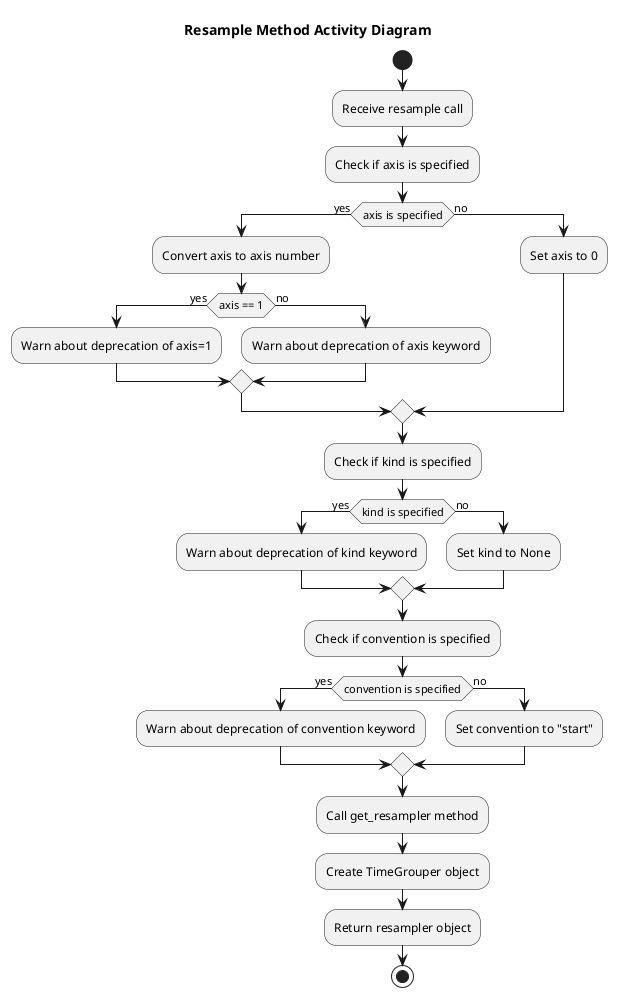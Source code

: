 @startuml
title Resample Method Activity Diagram

start

:Receive resample call;
:Check if axis is specified;
if (axis is specified) then (yes)
    :Convert axis to axis number;
    if (axis == 1) then (yes)
        :Warn about deprecation of axis=1;
    else (no)
        :Warn about deprecation of axis keyword;
    endif
else (no)
    :Set axis to 0;
endif

:Check if kind is specified;
if (kind is specified) then (yes)
    :Warn about deprecation of kind keyword;
else (no)
    :Set kind to None;
endif

:Check if convention is specified;
if (convention is specified) then (yes)
    :Warn about deprecation of convention keyword;
else (no)
    :Set convention to "start";
endif

:Call get_resampler method;
:Create TimeGrouper object;
:Return resampler object;

stop

@enduml